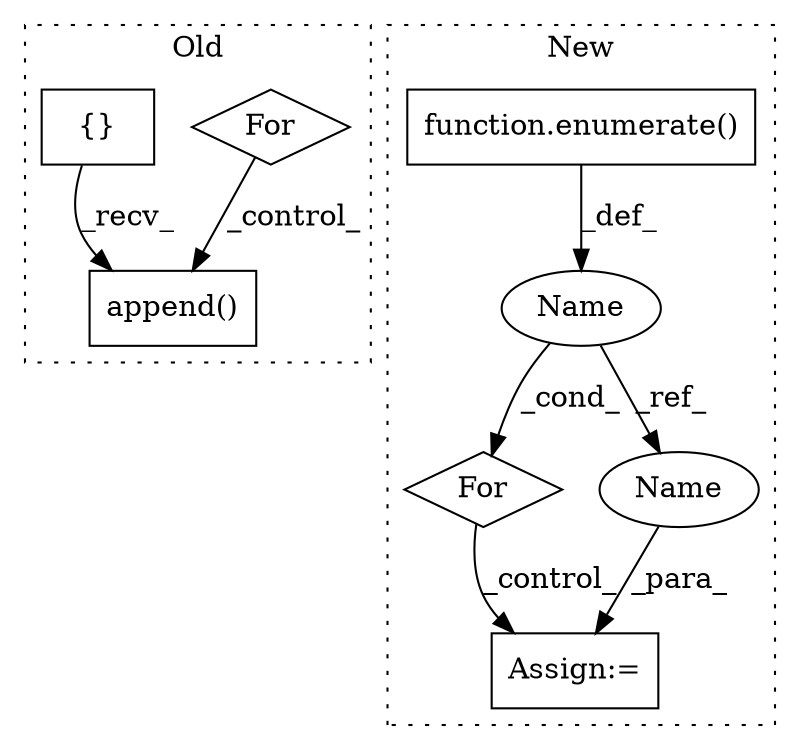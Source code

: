 digraph G {
subgraph cluster0 {
1 [label="append()" a="75" s="2094,2125" l="18,1" shape="box"];
4 [label="For" a="107" s="1733,1755" l="4,22" shape="diamond"];
5 [label="{}" a="59" s="1714,1714" l="2,1" shape="box"];
label = "Old";
style="dotted";
}
subgraph cluster1 {
2 [label="function.enumerate()" a="75" s="1822,1838" l="10,1" shape="box"];
3 [label="For" a="107" s="1803,1839" l="4,22" shape="diamond"];
6 [label="Assign:=" a="68" s="1888" l="3" shape="box"];
7 [label="Name" a="87" s="1810" l="8" shape="ellipse"];
8 [label="Name" a="87" s="1891" l="8" shape="ellipse"];
label = "New";
style="dotted";
}
2 -> 7 [label="_def_"];
3 -> 6 [label="_control_"];
4 -> 1 [label="_control_"];
5 -> 1 [label="_recv_"];
7 -> 3 [label="_cond_"];
7 -> 8 [label="_ref_"];
8 -> 6 [label="_para_"];
}